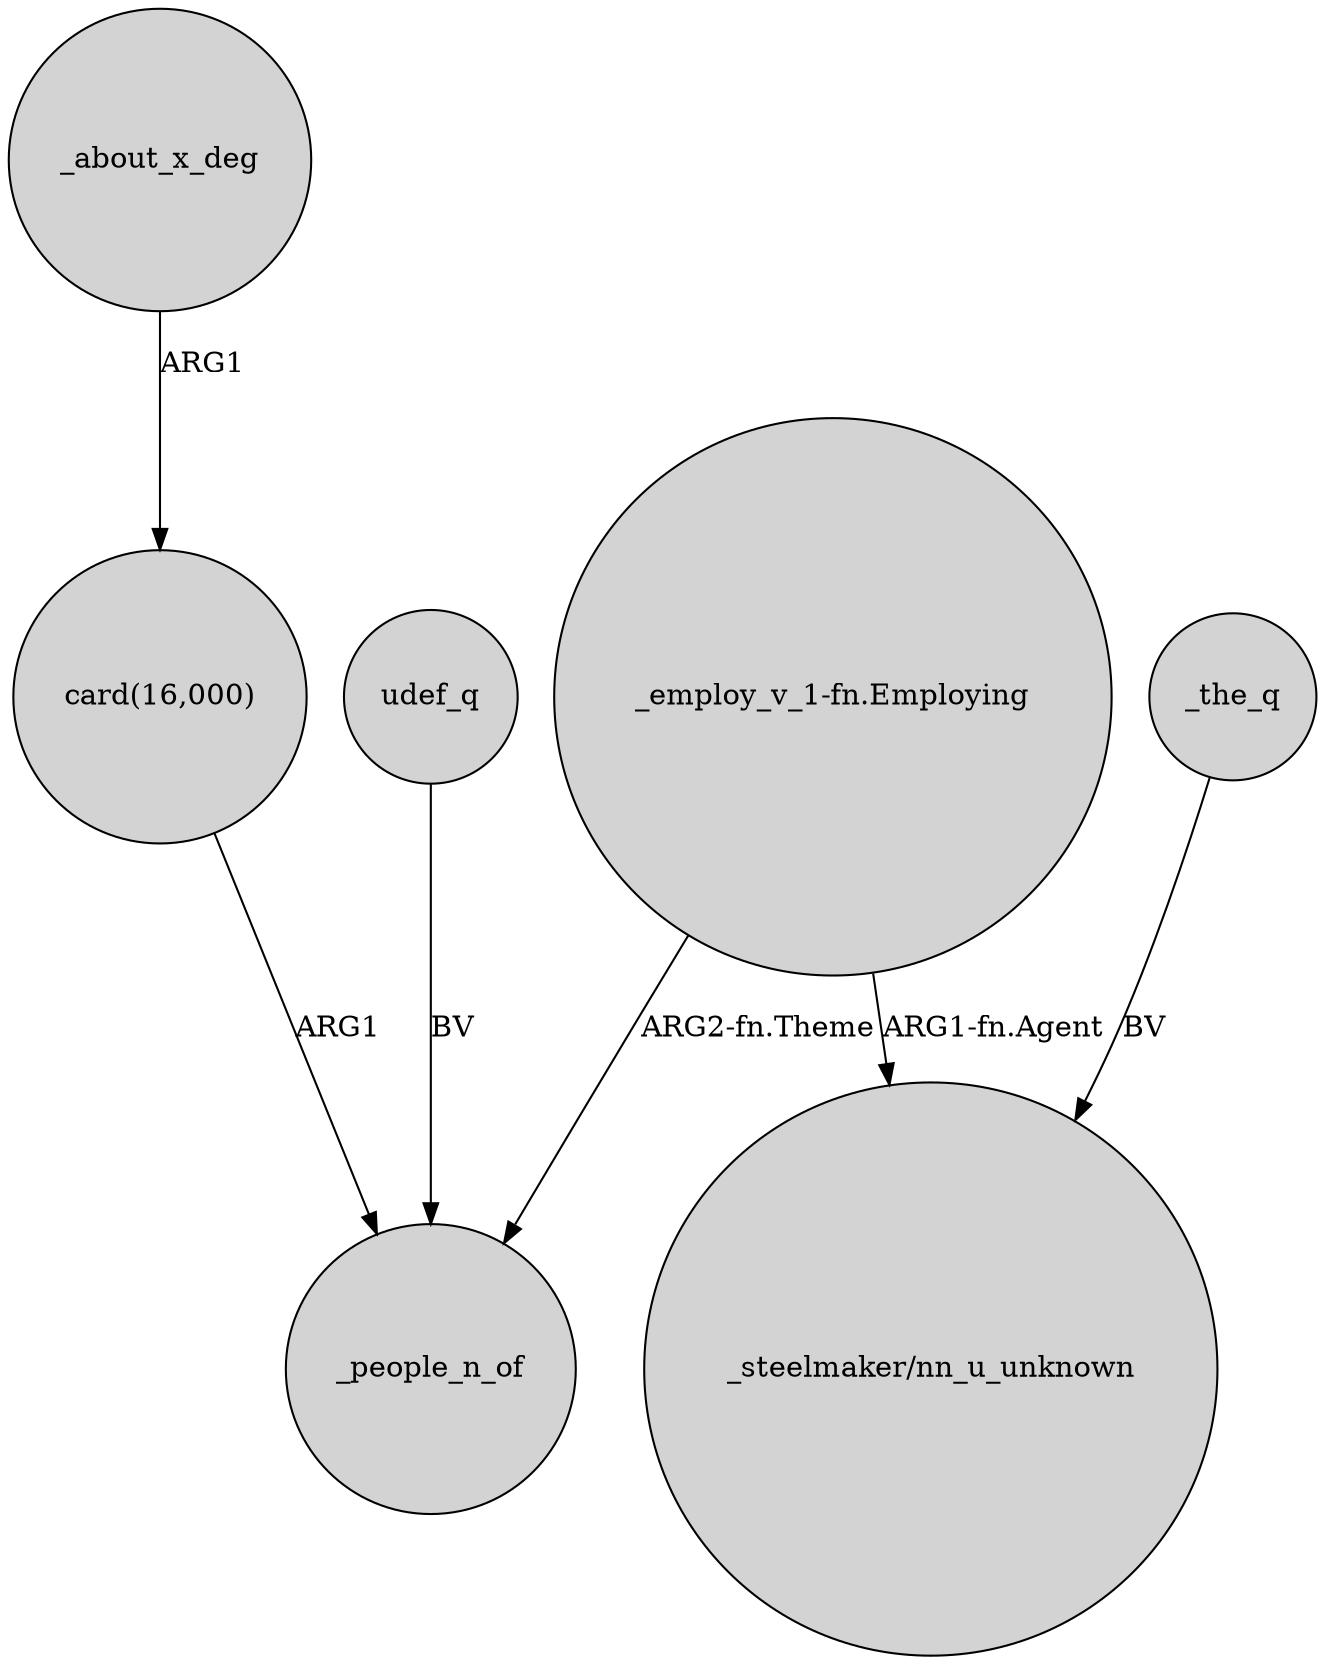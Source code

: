 digraph {
	node [shape=circle style=filled]
	"_employ_v_1-fn.Employing" -> _people_n_of [label="ARG2-fn.Theme"]
	_the_q -> "_steelmaker/nn_u_unknown" [label=BV]
	"_employ_v_1-fn.Employing" -> "_steelmaker/nn_u_unknown" [label="ARG1-fn.Agent"]
	_about_x_deg -> "card(16,000)" [label=ARG1]
	"card(16,000)" -> _people_n_of [label=ARG1]
	udef_q -> _people_n_of [label=BV]
}
